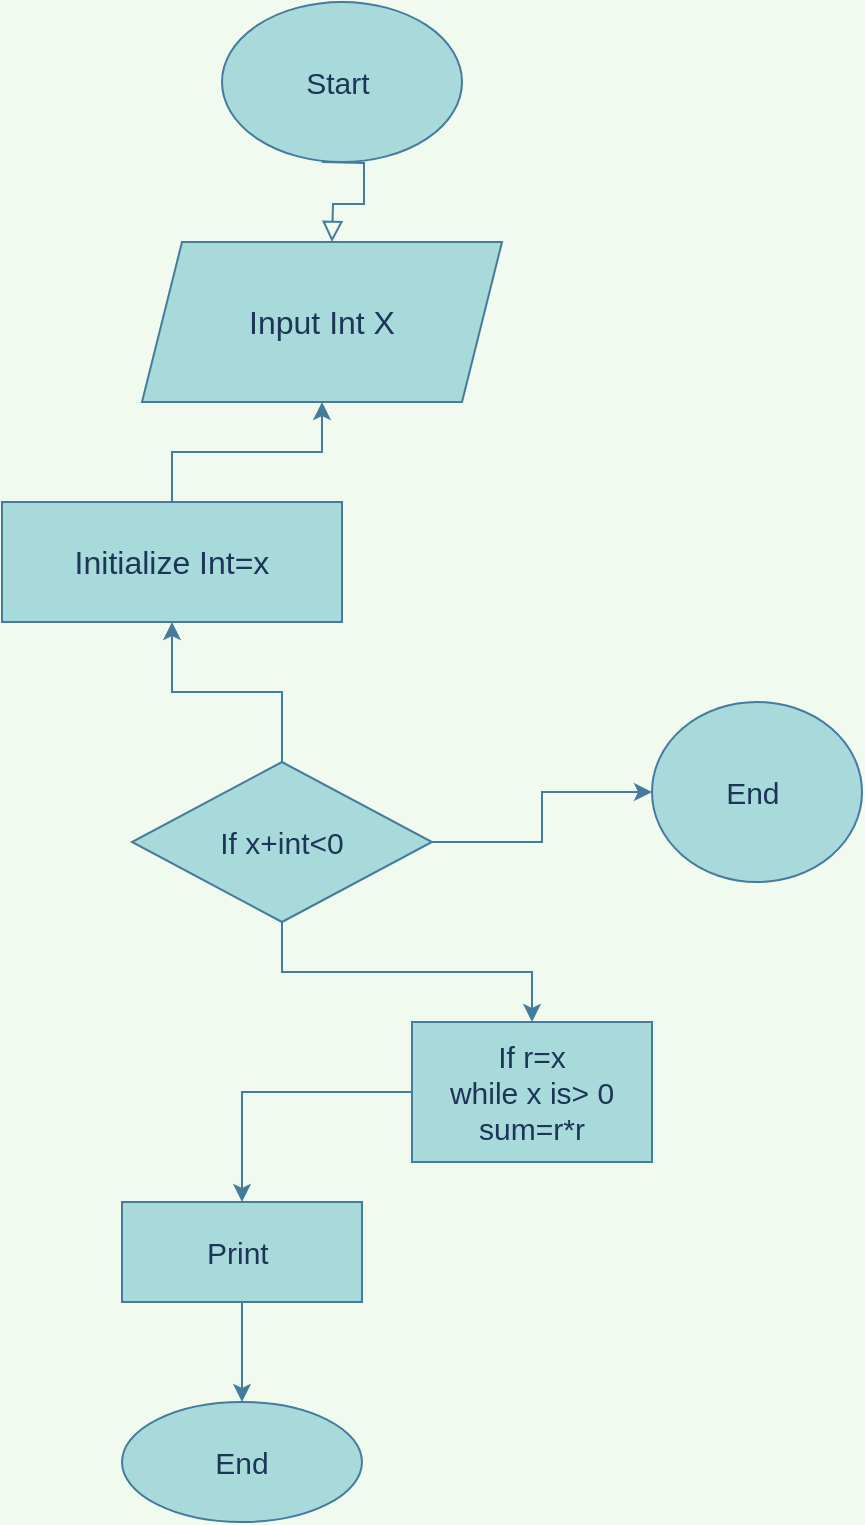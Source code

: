 <mxfile version="20.3.6" type="github">
  <diagram id="C5RBs43oDa-KdzZeNtuy" name="Page-1">
    <mxGraphModel dx="781" dy="446" grid="1" gridSize="10" guides="1" tooltips="1" connect="1" arrows="1" fold="1" page="1" pageScale="1" pageWidth="827" pageHeight="1169" background="#F1FAEE" math="0" shadow="0">
      <root>
        <mxCell id="WIyWlLk6GJQsqaUBKTNV-0" />
        <mxCell id="WIyWlLk6GJQsqaUBKTNV-1" parent="WIyWlLk6GJQsqaUBKTNV-0" />
        <mxCell id="WIyWlLk6GJQsqaUBKTNV-2" value="" style="rounded=0;html=1;jettySize=auto;orthogonalLoop=1;fontSize=11;endArrow=block;endFill=0;endSize=8;strokeWidth=1;shadow=0;labelBackgroundColor=none;edgeStyle=orthogonalEdgeStyle;strokeColor=#457B9D;fontColor=#1D3557;" parent="WIyWlLk6GJQsqaUBKTNV-1" edge="1">
          <mxGeometry relative="1" as="geometry">
            <mxPoint x="200" y="120" as="sourcePoint" />
            <mxPoint x="205" y="160" as="targetPoint" />
          </mxGeometry>
        </mxCell>
        <mxCell id="h3B3OJ4SWizQfUW-aOiw-8" value="&lt;font style=&quot;font-size: 16px;&quot;&gt;Input Int X&lt;/font&gt;" style="shape=parallelogram;perimeter=parallelogramPerimeter;whiteSpace=wrap;html=1;fixedSize=1;fontSize=19;fillColor=#A8DADC;strokeColor=#457B9D;fontColor=#1D3557;" vertex="1" parent="WIyWlLk6GJQsqaUBKTNV-1">
          <mxGeometry x="110" y="160" width="180" height="80" as="geometry" />
        </mxCell>
        <mxCell id="h3B3OJ4SWizQfUW-aOiw-12" value="" style="edgeStyle=orthogonalEdgeStyle;rounded=0;orthogonalLoop=1;jettySize=auto;html=1;labelBackgroundColor=#F1FAEE;strokeColor=#457B9D;fontColor=#1D3557;" edge="1" parent="WIyWlLk6GJQsqaUBKTNV-1" source="h3B3OJ4SWizQfUW-aOiw-11" target="h3B3OJ4SWizQfUW-aOiw-8">
          <mxGeometry relative="1" as="geometry" />
        </mxCell>
        <mxCell id="h3B3OJ4SWizQfUW-aOiw-11" value="&lt;font style=&quot;font-size: 16px;&quot;&gt;Initialize Int=x&lt;/font&gt;" style="rounded=0;whiteSpace=wrap;html=1;fillColor=#A8DADC;strokeColor=#457B9D;fontColor=#1D3557;" vertex="1" parent="WIyWlLk6GJQsqaUBKTNV-1">
          <mxGeometry x="40" y="290" width="170" height="60" as="geometry" />
        </mxCell>
        <mxCell id="h3B3OJ4SWizQfUW-aOiw-16" value="Start&amp;nbsp;" style="ellipse;whiteSpace=wrap;html=1;fontSize=15;fillColor=#A8DADC;strokeColor=#457B9D;fontColor=#1D3557;" vertex="1" parent="WIyWlLk6GJQsqaUBKTNV-1">
          <mxGeometry x="150" y="40" width="120" height="80" as="geometry" />
        </mxCell>
        <mxCell id="h3B3OJ4SWizQfUW-aOiw-24" value="" style="edgeStyle=orthogonalEdgeStyle;rounded=0;orthogonalLoop=1;jettySize=auto;html=1;fontSize=15;labelBackgroundColor=#F1FAEE;strokeColor=#457B9D;fontColor=#1D3557;" edge="1" parent="WIyWlLk6GJQsqaUBKTNV-1" source="h3B3OJ4SWizQfUW-aOiw-23" target="h3B3OJ4SWizQfUW-aOiw-11">
          <mxGeometry relative="1" as="geometry" />
        </mxCell>
        <mxCell id="h3B3OJ4SWizQfUW-aOiw-26" value="" style="edgeStyle=orthogonalEdgeStyle;rounded=0;orthogonalLoop=1;jettySize=auto;html=1;fontSize=15;labelBackgroundColor=#F1FAEE;strokeColor=#457B9D;fontColor=#1D3557;" edge="1" parent="WIyWlLk6GJQsqaUBKTNV-1" source="h3B3OJ4SWizQfUW-aOiw-23" target="h3B3OJ4SWizQfUW-aOiw-25">
          <mxGeometry relative="1" as="geometry" />
        </mxCell>
        <mxCell id="h3B3OJ4SWizQfUW-aOiw-28" value="" style="edgeStyle=orthogonalEdgeStyle;rounded=0;orthogonalLoop=1;jettySize=auto;html=1;fontSize=15;labelBackgroundColor=#F1FAEE;strokeColor=#457B9D;fontColor=#1D3557;" edge="1" parent="WIyWlLk6GJQsqaUBKTNV-1" source="h3B3OJ4SWizQfUW-aOiw-23" target="h3B3OJ4SWizQfUW-aOiw-27">
          <mxGeometry relative="1" as="geometry" />
        </mxCell>
        <mxCell id="h3B3OJ4SWizQfUW-aOiw-23" value="If x+int&amp;lt;0" style="rhombus;whiteSpace=wrap;html=1;fontSize=15;fillColor=#A8DADC;strokeColor=#457B9D;fontColor=#1D3557;" vertex="1" parent="WIyWlLk6GJQsqaUBKTNV-1">
          <mxGeometry x="105" y="420" width="150" height="80" as="geometry" />
        </mxCell>
        <mxCell id="h3B3OJ4SWizQfUW-aOiw-25" value="End&amp;nbsp;" style="ellipse;whiteSpace=wrap;html=1;fontSize=15;fillColor=#A8DADC;strokeColor=#457B9D;fontColor=#1D3557;" vertex="1" parent="WIyWlLk6GJQsqaUBKTNV-1">
          <mxGeometry x="365" y="390" width="105" height="90" as="geometry" />
        </mxCell>
        <mxCell id="h3B3OJ4SWizQfUW-aOiw-30" value="" style="edgeStyle=orthogonalEdgeStyle;rounded=0;orthogonalLoop=1;jettySize=auto;html=1;fontSize=16;labelBackgroundColor=#F1FAEE;strokeColor=#457B9D;fontColor=#1D3557;" edge="1" parent="WIyWlLk6GJQsqaUBKTNV-1" source="h3B3OJ4SWizQfUW-aOiw-27" target="h3B3OJ4SWizQfUW-aOiw-29">
          <mxGeometry relative="1" as="geometry" />
        </mxCell>
        <mxCell id="h3B3OJ4SWizQfUW-aOiw-27" value="If r=x&lt;br&gt;while x is&amp;gt; 0&lt;br&gt;sum=r*r" style="whiteSpace=wrap;html=1;fontSize=15;fillColor=#A8DADC;strokeColor=#457B9D;fontColor=#1D3557;" vertex="1" parent="WIyWlLk6GJQsqaUBKTNV-1">
          <mxGeometry x="245" y="550" width="120" height="70" as="geometry" />
        </mxCell>
        <mxCell id="h3B3OJ4SWizQfUW-aOiw-32" value="" style="edgeStyle=orthogonalEdgeStyle;rounded=0;orthogonalLoop=1;jettySize=auto;html=1;fontSize=16;labelBackgroundColor=#F1FAEE;strokeColor=#457B9D;fontColor=#1D3557;" edge="1" parent="WIyWlLk6GJQsqaUBKTNV-1" source="h3B3OJ4SWizQfUW-aOiw-29" target="h3B3OJ4SWizQfUW-aOiw-31">
          <mxGeometry relative="1" as="geometry" />
        </mxCell>
        <mxCell id="h3B3OJ4SWizQfUW-aOiw-29" value="Print&amp;nbsp;" style="whiteSpace=wrap;html=1;fontSize=15;fillColor=#A8DADC;strokeColor=#457B9D;fontColor=#1D3557;" vertex="1" parent="WIyWlLk6GJQsqaUBKTNV-1">
          <mxGeometry x="100" y="640" width="120" height="50" as="geometry" />
        </mxCell>
        <mxCell id="h3B3OJ4SWizQfUW-aOiw-31" value="End" style="ellipse;whiteSpace=wrap;html=1;fontSize=15;fillColor=#A8DADC;strokeColor=#457B9D;fontColor=#1D3557;" vertex="1" parent="WIyWlLk6GJQsqaUBKTNV-1">
          <mxGeometry x="100" y="740" width="120" height="60" as="geometry" />
        </mxCell>
      </root>
    </mxGraphModel>
  </diagram>
</mxfile>
